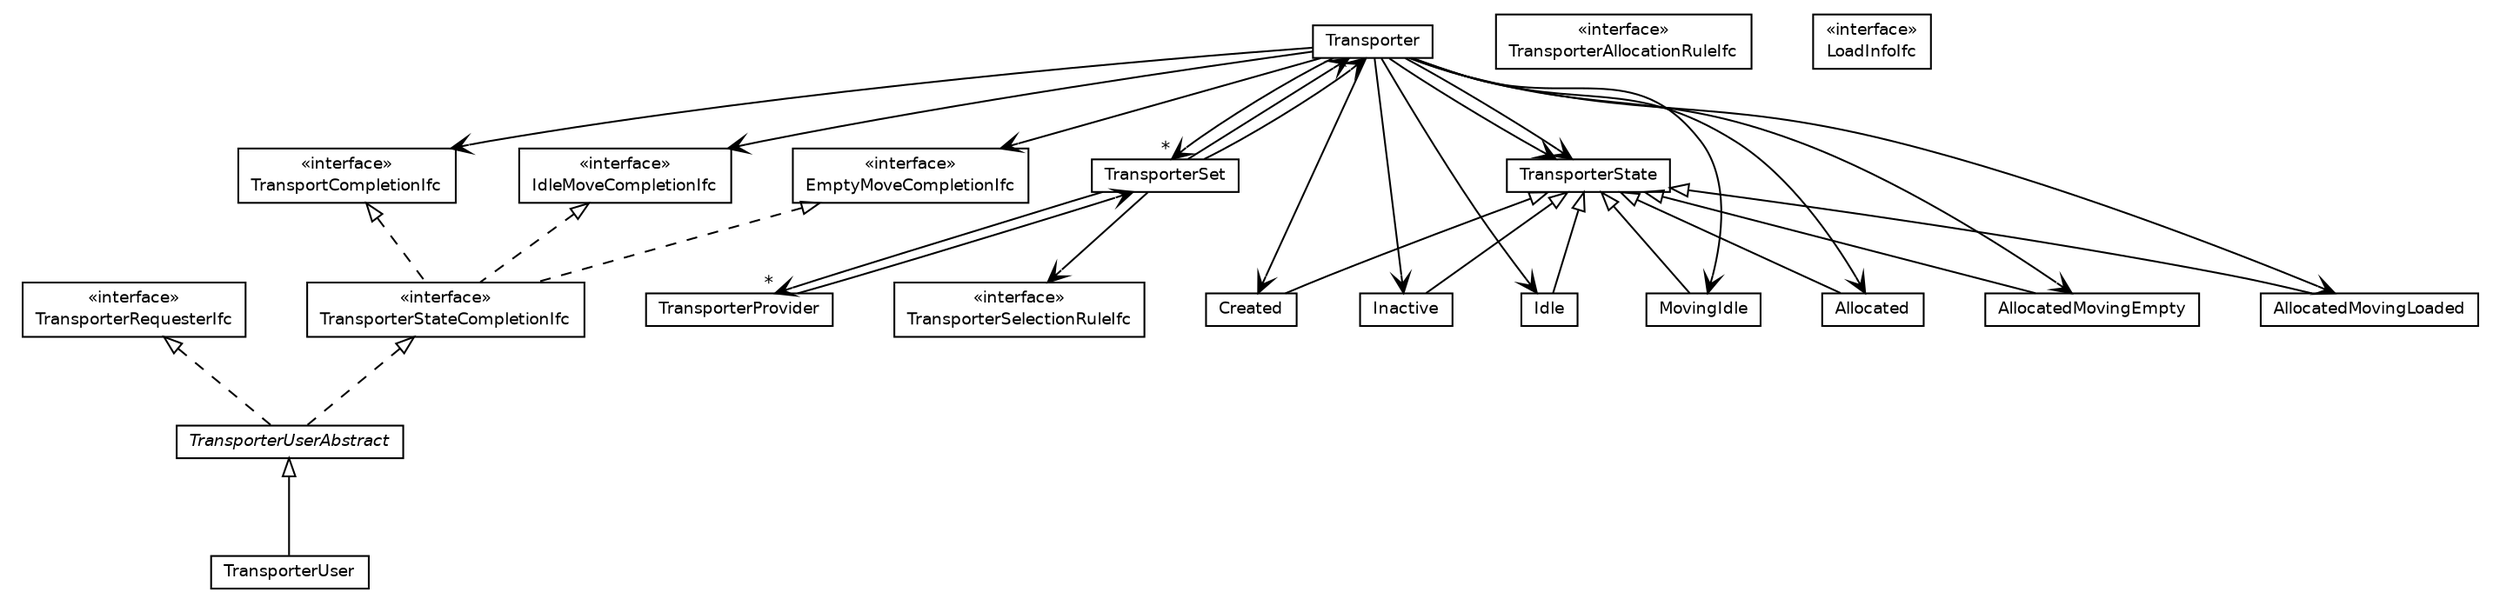 #!/usr/local/bin/dot
#
# Class diagram 
# Generated by UMLGraph version 5.4 (http://www.umlgraph.org/)
#

digraph G {
	edge [fontname="Helvetica",fontsize=10,labelfontname="Helvetica",labelfontsize=10];
	node [fontname="Helvetica",fontsize=10,shape=plaintext];
	nodesep=0.25;
	ranksep=0.5;
	// jsl.modeling.elements.spatial.transporter.TransporterUserAbstract
	c4459 [label=<<table title="jsl.modeling.elements.spatial.transporter.TransporterUserAbstract" border="0" cellborder="1" cellspacing="0" cellpadding="2" port="p" href="./TransporterUserAbstract.html">
		<tr><td><table border="0" cellspacing="0" cellpadding="1">
<tr><td align="center" balign="center"><font face="Helvetica-Oblique"> TransporterUserAbstract </font></td></tr>
		</table></td></tr>
		</table>>, URL="./TransporterUserAbstract.html", fontname="Helvetica", fontcolor="black", fontsize=9.0];
	// jsl.modeling.elements.spatial.transporter.TransporterUser
	c4460 [label=<<table title="jsl.modeling.elements.spatial.transporter.TransporterUser" border="0" cellborder="1" cellspacing="0" cellpadding="2" port="p" href="./TransporterUser.html">
		<tr><td><table border="0" cellspacing="0" cellpadding="1">
<tr><td align="center" balign="center"> TransporterUser </td></tr>
		</table></td></tr>
		</table>>, URL="./TransporterUser.html", fontname="Helvetica", fontcolor="black", fontsize=9.0];
	// jsl.modeling.elements.spatial.transporter.TransporterStateCompletionIfc
	c4461 [label=<<table title="jsl.modeling.elements.spatial.transporter.TransporterStateCompletionIfc" border="0" cellborder="1" cellspacing="0" cellpadding="2" port="p" href="./TransporterStateCompletionIfc.html">
		<tr><td><table border="0" cellspacing="0" cellpadding="1">
<tr><td align="center" balign="center"> &#171;interface&#187; </td></tr>
<tr><td align="center" balign="center"> TransporterStateCompletionIfc </td></tr>
		</table></td></tr>
		</table>>, URL="./TransporterStateCompletionIfc.html", fontname="Helvetica", fontcolor="black", fontsize=9.0];
	// jsl.modeling.elements.spatial.transporter.TransporterSet
	c4462 [label=<<table title="jsl.modeling.elements.spatial.transporter.TransporterSet" border="0" cellborder="1" cellspacing="0" cellpadding="2" port="p" href="./TransporterSet.html">
		<tr><td><table border="0" cellspacing="0" cellpadding="1">
<tr><td align="center" balign="center"> TransporterSet </td></tr>
		</table></td></tr>
		</table>>, URL="./TransporterSet.html", fontname="Helvetica", fontcolor="black", fontsize=9.0];
	// jsl.modeling.elements.spatial.transporter.TransporterSelectionRuleIfc
	c4463 [label=<<table title="jsl.modeling.elements.spatial.transporter.TransporterSelectionRuleIfc" border="0" cellborder="1" cellspacing="0" cellpadding="2" port="p" href="./TransporterSelectionRuleIfc.html">
		<tr><td><table border="0" cellspacing="0" cellpadding="1">
<tr><td align="center" balign="center"> &#171;interface&#187; </td></tr>
<tr><td align="center" balign="center"> TransporterSelectionRuleIfc </td></tr>
		</table></td></tr>
		</table>>, URL="./TransporterSelectionRuleIfc.html", fontname="Helvetica", fontcolor="black", fontsize=9.0];
	// jsl.modeling.elements.spatial.transporter.TransporterRequesterIfc
	c4464 [label=<<table title="jsl.modeling.elements.spatial.transporter.TransporterRequesterIfc" border="0" cellborder="1" cellspacing="0" cellpadding="2" port="p" href="./TransporterRequesterIfc.html">
		<tr><td><table border="0" cellspacing="0" cellpadding="1">
<tr><td align="center" balign="center"> &#171;interface&#187; </td></tr>
<tr><td align="center" balign="center"> TransporterRequesterIfc </td></tr>
		</table></td></tr>
		</table>>, URL="./TransporterRequesterIfc.html", fontname="Helvetica", fontcolor="black", fontsize=9.0];
	// jsl.modeling.elements.spatial.transporter.TransporterProvider
	c4465 [label=<<table title="jsl.modeling.elements.spatial.transporter.TransporterProvider" border="0" cellborder="1" cellspacing="0" cellpadding="2" port="p" href="./TransporterProvider.html">
		<tr><td><table border="0" cellspacing="0" cellpadding="1">
<tr><td align="center" balign="center"> TransporterProvider </td></tr>
		</table></td></tr>
		</table>>, URL="./TransporterProvider.html", fontname="Helvetica", fontcolor="black", fontsize=9.0];
	// jsl.modeling.elements.spatial.transporter.TransporterAllocationRuleIfc
	c4466 [label=<<table title="jsl.modeling.elements.spatial.transporter.TransporterAllocationRuleIfc" border="0" cellborder="1" cellspacing="0" cellpadding="2" port="p" href="./TransporterAllocationRuleIfc.html">
		<tr><td><table border="0" cellspacing="0" cellpadding="1">
<tr><td align="center" balign="center"> &#171;interface&#187; </td></tr>
<tr><td align="center" balign="center"> TransporterAllocationRuleIfc </td></tr>
		</table></td></tr>
		</table>>, URL="./TransporterAllocationRuleIfc.html", fontname="Helvetica", fontcolor="black", fontsize=9.0];
	// jsl.modeling.elements.spatial.transporter.Transporter
	c4467 [label=<<table title="jsl.modeling.elements.spatial.transporter.Transporter" border="0" cellborder="1" cellspacing="0" cellpadding="2" port="p" href="./Transporter.html">
		<tr><td><table border="0" cellspacing="0" cellpadding="1">
<tr><td align="center" balign="center"> Transporter </td></tr>
		</table></td></tr>
		</table>>, URL="./Transporter.html", fontname="Helvetica", fontcolor="black", fontsize=9.0];
	// jsl.modeling.elements.spatial.transporter.Transporter.TransporterState
	c4468 [label=<<table title="jsl.modeling.elements.spatial.transporter.Transporter.TransporterState" border="0" cellborder="1" cellspacing="0" cellpadding="2" port="p" href="./Transporter.TransporterState.html">
		<tr><td><table border="0" cellspacing="0" cellpadding="1">
<tr><td align="center" balign="center"> TransporterState </td></tr>
		</table></td></tr>
		</table>>, URL="./Transporter.TransporterState.html", fontname="Helvetica", fontcolor="black", fontsize=9.0];
	// jsl.modeling.elements.spatial.transporter.Transporter.Created
	c4469 [label=<<table title="jsl.modeling.elements.spatial.transporter.Transporter.Created" border="0" cellborder="1" cellspacing="0" cellpadding="2" port="p" href="./Transporter.Created.html">
		<tr><td><table border="0" cellspacing="0" cellpadding="1">
<tr><td align="center" balign="center"> Created </td></tr>
		</table></td></tr>
		</table>>, URL="./Transporter.Created.html", fontname="Helvetica", fontcolor="black", fontsize=9.0];
	// jsl.modeling.elements.spatial.transporter.Transporter.Inactive
	c4470 [label=<<table title="jsl.modeling.elements.spatial.transporter.Transporter.Inactive" border="0" cellborder="1" cellspacing="0" cellpadding="2" port="p" href="./Transporter.Inactive.html">
		<tr><td><table border="0" cellspacing="0" cellpadding="1">
<tr><td align="center" balign="center"> Inactive </td></tr>
		</table></td></tr>
		</table>>, URL="./Transporter.Inactive.html", fontname="Helvetica", fontcolor="black", fontsize=9.0];
	// jsl.modeling.elements.spatial.transporter.Transporter.Idle
	c4471 [label=<<table title="jsl.modeling.elements.spatial.transporter.Transporter.Idle" border="0" cellborder="1" cellspacing="0" cellpadding="2" port="p" href="./Transporter.Idle.html">
		<tr><td><table border="0" cellspacing="0" cellpadding="1">
<tr><td align="center" balign="center"> Idle </td></tr>
		</table></td></tr>
		</table>>, URL="./Transporter.Idle.html", fontname="Helvetica", fontcolor="black", fontsize=9.0];
	// jsl.modeling.elements.spatial.transporter.Transporter.MovingIdle
	c4472 [label=<<table title="jsl.modeling.elements.spatial.transporter.Transporter.MovingIdle" border="0" cellborder="1" cellspacing="0" cellpadding="2" port="p" href="./Transporter.MovingIdle.html">
		<tr><td><table border="0" cellspacing="0" cellpadding="1">
<tr><td align="center" balign="center"> MovingIdle </td></tr>
		</table></td></tr>
		</table>>, URL="./Transporter.MovingIdle.html", fontname="Helvetica", fontcolor="black", fontsize=9.0];
	// jsl.modeling.elements.spatial.transporter.Transporter.Allocated
	c4473 [label=<<table title="jsl.modeling.elements.spatial.transporter.Transporter.Allocated" border="0" cellborder="1" cellspacing="0" cellpadding="2" port="p" href="./Transporter.Allocated.html">
		<tr><td><table border="0" cellspacing="0" cellpadding="1">
<tr><td align="center" balign="center"> Allocated </td></tr>
		</table></td></tr>
		</table>>, URL="./Transporter.Allocated.html", fontname="Helvetica", fontcolor="black", fontsize=9.0];
	// jsl.modeling.elements.spatial.transporter.Transporter.AllocatedMovingEmpty
	c4474 [label=<<table title="jsl.modeling.elements.spatial.transporter.Transporter.AllocatedMovingEmpty" border="0" cellborder="1" cellspacing="0" cellpadding="2" port="p" href="./Transporter.AllocatedMovingEmpty.html">
		<tr><td><table border="0" cellspacing="0" cellpadding="1">
<tr><td align="center" balign="center"> AllocatedMovingEmpty </td></tr>
		</table></td></tr>
		</table>>, URL="./Transporter.AllocatedMovingEmpty.html", fontname="Helvetica", fontcolor="black", fontsize=9.0];
	// jsl.modeling.elements.spatial.transporter.Transporter.AllocatedMovingLoaded
	c4475 [label=<<table title="jsl.modeling.elements.spatial.transporter.Transporter.AllocatedMovingLoaded" border="0" cellborder="1" cellspacing="0" cellpadding="2" port="p" href="./Transporter.AllocatedMovingLoaded.html">
		<tr><td><table border="0" cellspacing="0" cellpadding="1">
<tr><td align="center" balign="center"> AllocatedMovingLoaded </td></tr>
		</table></td></tr>
		</table>>, URL="./Transporter.AllocatedMovingLoaded.html", fontname="Helvetica", fontcolor="black", fontsize=9.0];
	// jsl.modeling.elements.spatial.transporter.TransportCompletionIfc
	c4476 [label=<<table title="jsl.modeling.elements.spatial.transporter.TransportCompletionIfc" border="0" cellborder="1" cellspacing="0" cellpadding="2" port="p" href="./TransportCompletionIfc.html">
		<tr><td><table border="0" cellspacing="0" cellpadding="1">
<tr><td align="center" balign="center"> &#171;interface&#187; </td></tr>
<tr><td align="center" balign="center"> TransportCompletionIfc </td></tr>
		</table></td></tr>
		</table>>, URL="./TransportCompletionIfc.html", fontname="Helvetica", fontcolor="black", fontsize=9.0];
	// jsl.modeling.elements.spatial.transporter.LoadInfoIfc
	c4477 [label=<<table title="jsl.modeling.elements.spatial.transporter.LoadInfoIfc" border="0" cellborder="1" cellspacing="0" cellpadding="2" port="p" href="./LoadInfoIfc.html">
		<tr><td><table border="0" cellspacing="0" cellpadding="1">
<tr><td align="center" balign="center"> &#171;interface&#187; </td></tr>
<tr><td align="center" balign="center"> LoadInfoIfc </td></tr>
		</table></td></tr>
		</table>>, URL="./LoadInfoIfc.html", fontname="Helvetica", fontcolor="black", fontsize=9.0];
	// jsl.modeling.elements.spatial.transporter.IdleMoveCompletionIfc
	c4478 [label=<<table title="jsl.modeling.elements.spatial.transporter.IdleMoveCompletionIfc" border="0" cellborder="1" cellspacing="0" cellpadding="2" port="p" href="./IdleMoveCompletionIfc.html">
		<tr><td><table border="0" cellspacing="0" cellpadding="1">
<tr><td align="center" balign="center"> &#171;interface&#187; </td></tr>
<tr><td align="center" balign="center"> IdleMoveCompletionIfc </td></tr>
		</table></td></tr>
		</table>>, URL="./IdleMoveCompletionIfc.html", fontname="Helvetica", fontcolor="black", fontsize=9.0];
	// jsl.modeling.elements.spatial.transporter.EmptyMoveCompletionIfc
	c4479 [label=<<table title="jsl.modeling.elements.spatial.transporter.EmptyMoveCompletionIfc" border="0" cellborder="1" cellspacing="0" cellpadding="2" port="p" href="./EmptyMoveCompletionIfc.html">
		<tr><td><table border="0" cellspacing="0" cellpadding="1">
<tr><td align="center" balign="center"> &#171;interface&#187; </td></tr>
<tr><td align="center" balign="center"> EmptyMoveCompletionIfc </td></tr>
		</table></td></tr>
		</table>>, URL="./EmptyMoveCompletionIfc.html", fontname="Helvetica", fontcolor="black", fontsize=9.0];
	//jsl.modeling.elements.spatial.transporter.TransporterUserAbstract implements jsl.modeling.elements.spatial.transporter.TransporterRequesterIfc
	c4464:p -> c4459:p [dir=back,arrowtail=empty,style=dashed];
	//jsl.modeling.elements.spatial.transporter.TransporterUserAbstract implements jsl.modeling.elements.spatial.transporter.TransporterStateCompletionIfc
	c4461:p -> c4459:p [dir=back,arrowtail=empty,style=dashed];
	//jsl.modeling.elements.spatial.transporter.TransporterUser extends jsl.modeling.elements.spatial.transporter.TransporterUserAbstract
	c4459:p -> c4460:p [dir=back,arrowtail=empty];
	//jsl.modeling.elements.spatial.transporter.TransporterStateCompletionIfc implements jsl.modeling.elements.spatial.transporter.IdleMoveCompletionIfc
	c4478:p -> c4461:p [dir=back,arrowtail=empty,style=dashed];
	//jsl.modeling.elements.spatial.transporter.TransporterStateCompletionIfc implements jsl.modeling.elements.spatial.transporter.EmptyMoveCompletionIfc
	c4479:p -> c4461:p [dir=back,arrowtail=empty,style=dashed];
	//jsl.modeling.elements.spatial.transporter.TransporterStateCompletionIfc implements jsl.modeling.elements.spatial.transporter.TransportCompletionIfc
	c4476:p -> c4461:p [dir=back,arrowtail=empty,style=dashed];
	//jsl.modeling.elements.spatial.transporter.Transporter.Created extends jsl.modeling.elements.spatial.transporter.Transporter.TransporterState
	c4468:p -> c4469:p [dir=back,arrowtail=empty];
	//jsl.modeling.elements.spatial.transporter.Transporter.Inactive extends jsl.modeling.elements.spatial.transporter.Transporter.TransporterState
	c4468:p -> c4470:p [dir=back,arrowtail=empty];
	//jsl.modeling.elements.spatial.transporter.Transporter.Idle extends jsl.modeling.elements.spatial.transporter.Transporter.TransporterState
	c4468:p -> c4471:p [dir=back,arrowtail=empty];
	//jsl.modeling.elements.spatial.transporter.Transporter.MovingIdle extends jsl.modeling.elements.spatial.transporter.Transporter.TransporterState
	c4468:p -> c4472:p [dir=back,arrowtail=empty];
	//jsl.modeling.elements.spatial.transporter.Transporter.Allocated extends jsl.modeling.elements.spatial.transporter.Transporter.TransporterState
	c4468:p -> c4473:p [dir=back,arrowtail=empty];
	//jsl.modeling.elements.spatial.transporter.Transporter.AllocatedMovingEmpty extends jsl.modeling.elements.spatial.transporter.Transporter.TransporterState
	c4468:p -> c4474:p [dir=back,arrowtail=empty];
	//jsl.modeling.elements.spatial.transporter.Transporter.AllocatedMovingLoaded extends jsl.modeling.elements.spatial.transporter.Transporter.TransporterState
	c4468:p -> c4475:p [dir=back,arrowtail=empty];
	// jsl.modeling.elements.spatial.transporter.TransporterSet NAVASSOC jsl.modeling.elements.spatial.transporter.Transporter
	c4462:p -> c4467:p [taillabel="", label="", headlabel="*", fontname="Helvetica", fontcolor="black", fontsize=10.0, color="black", arrowhead=open];
	// jsl.modeling.elements.spatial.transporter.TransporterSet NAVASSOC jsl.modeling.elements.spatial.transporter.Transporter
	c4462:p -> c4467:p [taillabel="", label="", headlabel="*", fontname="Helvetica", fontcolor="black", fontsize=10.0, color="black", arrowhead=open];
	// jsl.modeling.elements.spatial.transporter.TransporterSet NAVASSOC jsl.modeling.elements.spatial.transporter.TransporterProvider
	c4462:p -> c4465:p [taillabel="", label="", headlabel="*", fontname="Helvetica", fontcolor="black", fontsize=10.0, color="black", arrowhead=open];
	// jsl.modeling.elements.spatial.transporter.TransporterSet NAVASSOC jsl.modeling.elements.spatial.transporter.TransporterSelectionRuleIfc
	c4462:p -> c4463:p [taillabel="", label="", headlabel="", fontname="Helvetica", fontcolor="black", fontsize=10.0, color="black", arrowhead=open];
	// jsl.modeling.elements.spatial.transporter.TransporterProvider NAVASSOC jsl.modeling.elements.spatial.transporter.TransporterSet
	c4465:p -> c4462:p [taillabel="", label="", headlabel="", fontname="Helvetica", fontcolor="black", fontsize=10.0, color="black", arrowhead=open];
	// jsl.modeling.elements.spatial.transporter.Transporter NAVASSOC jsl.modeling.elements.spatial.transporter.TransporterSet
	c4467:p -> c4462:p [taillabel="", label="", headlabel="*", fontname="Helvetica", fontcolor="black", fontsize=10.0, color="black", arrowhead=open];
	// jsl.modeling.elements.spatial.transporter.Transporter NAVASSOC jsl.modeling.elements.spatial.transporter.Transporter.TransporterState
	c4467:p -> c4468:p [taillabel="", label="", headlabel="", fontname="Helvetica", fontcolor="black", fontsize=10.0, color="black", arrowhead=open];
	// jsl.modeling.elements.spatial.transporter.Transporter NAVASSOC jsl.modeling.elements.spatial.transporter.Transporter.TransporterState
	c4467:p -> c4468:p [taillabel="", label="", headlabel="", fontname="Helvetica", fontcolor="black", fontsize=10.0, color="black", arrowhead=open];
	// jsl.modeling.elements.spatial.transporter.Transporter NAVASSOC jsl.modeling.elements.spatial.transporter.Transporter.Created
	c4467:p -> c4469:p [taillabel="", label="", headlabel="", fontname="Helvetica", fontcolor="black", fontsize=10.0, color="black", arrowhead=open];
	// jsl.modeling.elements.spatial.transporter.Transporter NAVASSOC jsl.modeling.elements.spatial.transporter.Transporter.Idle
	c4467:p -> c4471:p [taillabel="", label="", headlabel="", fontname="Helvetica", fontcolor="black", fontsize=10.0, color="black", arrowhead=open];
	// jsl.modeling.elements.spatial.transporter.Transporter NAVASSOC jsl.modeling.elements.spatial.transporter.Transporter.Inactive
	c4467:p -> c4470:p [taillabel="", label="", headlabel="", fontname="Helvetica", fontcolor="black", fontsize=10.0, color="black", arrowhead=open];
	// jsl.modeling.elements.spatial.transporter.Transporter NAVASSOC jsl.modeling.elements.spatial.transporter.Transporter.Allocated
	c4467:p -> c4473:p [taillabel="", label="", headlabel="", fontname="Helvetica", fontcolor="black", fontsize=10.0, color="black", arrowhead=open];
	// jsl.modeling.elements.spatial.transporter.Transporter NAVASSOC jsl.modeling.elements.spatial.transporter.Transporter.MovingIdle
	c4467:p -> c4472:p [taillabel="", label="", headlabel="", fontname="Helvetica", fontcolor="black", fontsize=10.0, color="black", arrowhead=open];
	// jsl.modeling.elements.spatial.transporter.Transporter NAVASSOC jsl.modeling.elements.spatial.transporter.Transporter.AllocatedMovingEmpty
	c4467:p -> c4474:p [taillabel="", label="", headlabel="", fontname="Helvetica", fontcolor="black", fontsize=10.0, color="black", arrowhead=open];
	// jsl.modeling.elements.spatial.transporter.Transporter NAVASSOC jsl.modeling.elements.spatial.transporter.Transporter.AllocatedMovingLoaded
	c4467:p -> c4475:p [taillabel="", label="", headlabel="", fontname="Helvetica", fontcolor="black", fontsize=10.0, color="black", arrowhead=open];
	// jsl.modeling.elements.spatial.transporter.Transporter NAVASSOC jsl.modeling.elements.spatial.transporter.IdleMoveCompletionIfc
	c4467:p -> c4478:p [taillabel="", label="", headlabel="", fontname="Helvetica", fontcolor="black", fontsize=10.0, color="black", arrowhead=open];
	// jsl.modeling.elements.spatial.transporter.Transporter NAVASSOC jsl.modeling.elements.spatial.transporter.EmptyMoveCompletionIfc
	c4467:p -> c4479:p [taillabel="", label="", headlabel="", fontname="Helvetica", fontcolor="black", fontsize=10.0, color="black", arrowhead=open];
	// jsl.modeling.elements.spatial.transporter.Transporter NAVASSOC jsl.modeling.elements.spatial.transporter.TransportCompletionIfc
	c4467:p -> c4476:p [taillabel="", label="", headlabel="", fontname="Helvetica", fontcolor="black", fontsize=10.0, color="black", arrowhead=open];
}

